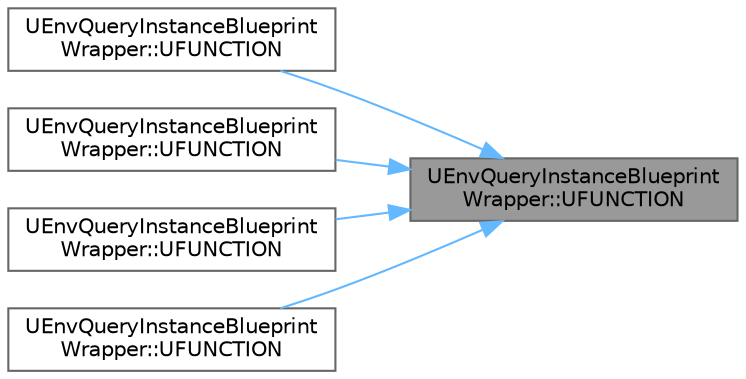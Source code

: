 digraph "UEnvQueryInstanceBlueprintWrapper::UFUNCTION"
{
 // INTERACTIVE_SVG=YES
 // LATEX_PDF_SIZE
  bgcolor="transparent";
  edge [fontname=Helvetica,fontsize=10,labelfontname=Helvetica,labelfontsize=10];
  node [fontname=Helvetica,fontsize=10,shape=box,height=0.2,width=0.4];
  rankdir="RL";
  Node1 [id="Node000001",label="UEnvQueryInstanceBlueprint\lWrapper::UFUNCTION",height=0.2,width=0.4,color="gray40", fillcolor="grey60", style="filled", fontcolor="black",tooltip=" "];
  Node1 -> Node2 [id="edge1_Node000001_Node000002",dir="back",color="steelblue1",style="solid",tooltip=" "];
  Node2 [id="Node000002",label="UEnvQueryInstanceBlueprint\lWrapper::UFUNCTION",height=0.2,width=0.4,color="grey40", fillcolor="white", style="filled",URL="$d0/dd6/classUEnvQueryInstanceBlueprintWrapper.html#a9bb751d3c8e28fbcf0417a0d298287e6",tooltip="Outputs an array filled with resulting actors."];
  Node1 -> Node3 [id="edge2_Node000001_Node000003",dir="back",color="steelblue1",style="solid",tooltip=" "];
  Node3 [id="Node000003",label="UEnvQueryInstanceBlueprint\lWrapper::UFUNCTION",height=0.2,width=0.4,color="grey40", fillcolor="white", style="filled",URL="$d0/dd6/classUEnvQueryInstanceBlueprintWrapper.html#aec140c1c9b9afdf2e9aa37455b03e301",tooltip="Outputs an array of locations generated by the query."];
  Node1 -> Node4 [id="edge3_Node000001_Node000004",dir="back",color="steelblue1",style="solid",tooltip=" "];
  Node4 [id="Node000004",label="UEnvQueryInstanceBlueprint\lWrapper::UFUNCTION",height=0.2,width=0.4,color="grey40", fillcolor="white", style="filled",URL="$d0/dd6/classUEnvQueryInstanceBlueprintWrapper.html#a23fbab1282eed740c244a19a2ef64d44",tooltip=" "];
  Node1 -> Node5 [id="edge4_Node000001_Node000005",dir="back",color="steelblue1",style="solid",tooltip=" "];
  Node5 [id="Node000005",label="UEnvQueryInstanceBlueprint\lWrapper::UFUNCTION",height=0.2,width=0.4,color="grey40", fillcolor="white", style="filled",URL="$d0/dd6/classUEnvQueryInstanceBlueprintWrapper.html#a98e60a809863a3674fd89e6838dd8f7a",tooltip="DEPRECATED!"];
}

